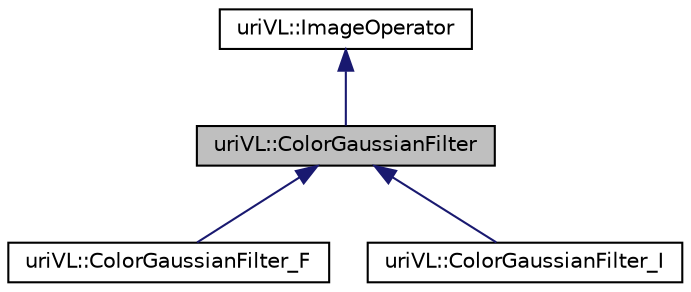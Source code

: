 digraph "uriVL::ColorGaussianFilter"
{
  edge [fontname="Helvetica",fontsize="10",labelfontname="Helvetica",labelfontsize="10"];
  node [fontname="Helvetica",fontsize="10",shape=record];
  Node1 [label="uriVL::ColorGaussianFilter",height=0.2,width=0.4,color="black", fillcolor="grey75", style="filled", fontcolor="black"];
  Node2 -> Node1 [dir="back",color="midnightblue",fontsize="10",style="solid",fontname="Helvetica"];
  Node2 [label="uriVL::ImageOperator",height=0.2,width=0.4,color="black", fillcolor="white", style="filled",URL="$classuriVL_1_1ImageOperator.html",tooltip="Virtual parent class for all image operators (operators that are applied to a raster image and produc..."];
  Node1 -> Node3 [dir="back",color="midnightblue",fontsize="10",style="solid",fontname="Helvetica"];
  Node3 [label="uriVL::ColorGaussianFilter_F",height=0.2,width=0.4,color="black", fillcolor="white", style="filled",URL="$classuriVL_1_1ColorGaussianFilter__F.html",tooltip="Gaussian filter class (float operator). "];
  Node1 -> Node4 [dir="back",color="midnightblue",fontsize="10",style="solid",fontname="Helvetica"];
  Node4 [label="uriVL::ColorGaussianFilter_I",height=0.2,width=0.4,color="black", fillcolor="white", style="filled",URL="$classuriVL_1_1ColorGaussianFilter__I.html",tooltip="ColorGaussianFilter_I class. "];
}
